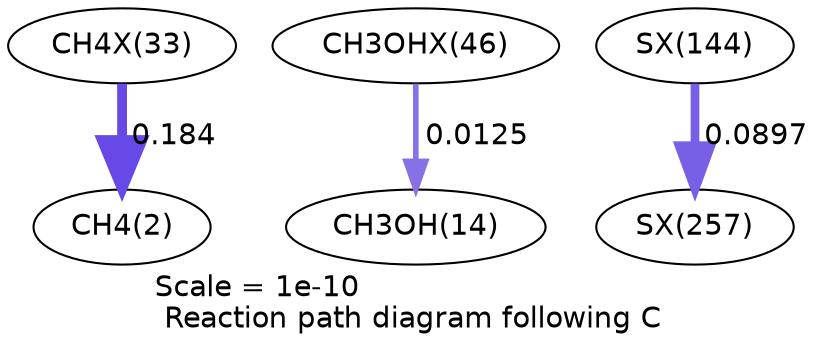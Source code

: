digraph reaction_paths {
center=1;
s40 -> s4[fontname="Helvetica", penwidth=4.72, arrowsize=2.36, color="0.7, 0.684, 0.9"
, label=" 0.184"];
s49 -> s16[fontname="Helvetica", penwidth=2.69, arrowsize=1.34, color="0.7, 0.512, 0.9"
, label=" 0.0125"];
s54 -> s63[fontname="Helvetica", penwidth=4.18, arrowsize=2.09, color="0.7, 0.59, 0.9"
, label=" 0.0897"];
s4 [ fontname="Helvetica", label="CH4(2)"];
s16 [ fontname="Helvetica", label="CH3OH(14)"];
s40 [ fontname="Helvetica", label="CH4X(33)"];
s49 [ fontname="Helvetica", label="CH3OHX(46)"];
s54 [ fontname="Helvetica", label="SX(144)"];
s63 [ fontname="Helvetica", label="SX(257)"];
 label = "Scale = 1e-10\l Reaction path diagram following C";
 fontname = "Helvetica";
}
